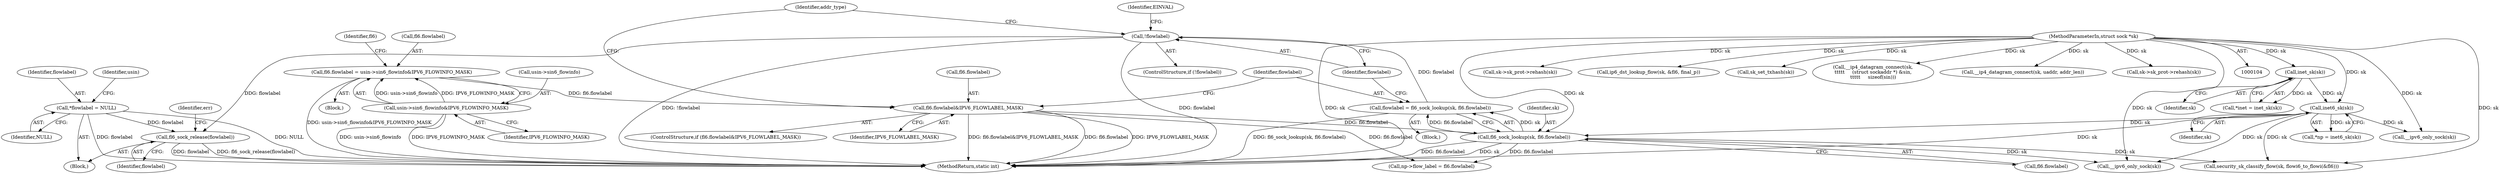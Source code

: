 digraph "0_linux_45f6fad84cc305103b28d73482b344d7f5b76f39_4@pointer" {
"1000596" [label="(Call,fl6_sock_release(flowlabel))"];
"1000208" [label="(Call,!flowlabel)"];
"1000200" [label="(Call,flowlabel = fl6_sock_lookup(sk, fl6.flowlabel))"];
"1000202" [label="(Call,fl6_sock_lookup(sk, fl6.flowlabel))"];
"1000123" [label="(Call,inet6_sk(sk))"];
"1000118" [label="(Call,inet_sk(sk))"];
"1000105" [label="(MethodParameterIn,struct sock *sk)"];
"1000194" [label="(Call,fl6.flowlabel&IPV6_FLOWLABEL_MASK)"];
"1000184" [label="(Call,fl6.flowlabel = usin->sin6_flowinfo&IPV6_FLOWINFO_MASK)"];
"1000188" [label="(Call,usin->sin6_flowinfo&IPV6_FLOWINFO_MASK)"];
"1000131" [label="(Call,*flowlabel = NULL)"];
"1000121" [label="(Call,*np = inet6_sk(sk))"];
"1000193" [label="(ControlStructure,if (fl6.flowlabel&IPV6_FLOWLABEL_MASK))"];
"1000195" [label="(Call,fl6.flowlabel)"];
"1000597" [label="(Identifier,flowlabel)"];
"1000600" [label="(MethodReturn,static int)"];
"1000208" [label="(Call,!flowlabel)"];
"1000204" [label="(Call,fl6.flowlabel)"];
"1000185" [label="(Call,fl6.flowlabel)"];
"1000584" [label="(Call,sk->sk_prot->rehash(sk))"];
"1000207" [label="(ControlStructure,if (!flowlabel))"];
"1000124" [label="(Identifier,sk)"];
"1000183" [label="(Block,)"];
"1000145" [label="(Call,__ipv6_only_sock(sk))"];
"1000201" [label="(Identifier,flowlabel)"];
"1000132" [label="(Identifier,flowlabel)"];
"1000105" [label="(MethodParameterIn,struct sock *sk)"];
"1000140" [label="(Identifier,usin)"];
"1000196" [label="(Identifier,fl6)"];
"1000202" [label="(Call,fl6_sock_lookup(sk, fl6.flowlabel))"];
"1000194" [label="(Call,fl6.flowlabel&IPV6_FLOWLABEL_MASK)"];
"1000116" [label="(Call,*inet = inet_sk(sk))"];
"1000529" [label="(Call,ip6_dst_lookup_flow(sk, &fl6, final_p))"];
"1000131" [label="(Call,*flowlabel = NULL)"];
"1000198" [label="(Identifier,IPV6_FLOWLABEL_MASK)"];
"1000593" [label="(Call,sk_set_txhash(sk))"];
"1000118" [label="(Call,inet_sk(sk))"];
"1000199" [label="(Block,)"];
"1000209" [label="(Identifier,flowlabel)"];
"1000200" [label="(Call,flowlabel = fl6_sock_lookup(sk, fl6.flowlabel))"];
"1000280" [label="(Call,__ip4_datagram_connect(sk,\n\t\t\t\t\t     (struct sockaddr *) &sin,\n\t\t\t\t\t     sizeof(sin)))"];
"1000214" [label="(Identifier,addr_type)"];
"1000212" [label="(Identifier,EINVAL)"];
"1000133" [label="(Identifier,NULL)"];
"1000188" [label="(Call,usin->sin6_flowinfo&IPV6_FLOWINFO_MASK)"];
"1000599" [label="(Identifier,err)"];
"1000501" [label="(Call,security_sk_classify_flow(sk, flowi6_to_flowi(&fl6)))"];
"1000596" [label="(Call,fl6_sock_release(flowlabel))"];
"1000119" [label="(Identifier,sk)"];
"1000184" [label="(Call,fl6.flowlabel = usin->sin6_flowinfo&IPV6_FLOWINFO_MASK)"];
"1000108" [label="(Block,)"];
"1000203" [label="(Identifier,sk)"];
"1000123" [label="(Call,inet6_sk(sk))"];
"1000152" [label="(Call,__ip4_datagram_connect(sk, uaddr, addr_len))"];
"1000347" [label="(Call,sk->sk_prot->rehash(sk))"];
"1000189" [label="(Call,usin->sin6_flowinfo)"];
"1000192" [label="(Identifier,IPV6_FLOWINFO_MASK)"];
"1000247" [label="(Call,__ipv6_only_sock(sk))"];
"1000422" [label="(Call,np->flow_label = fl6.flowlabel)"];
"1000596" -> "1000108"  [label="AST: "];
"1000596" -> "1000597"  [label="CFG: "];
"1000597" -> "1000596"  [label="AST: "];
"1000599" -> "1000596"  [label="CFG: "];
"1000596" -> "1000600"  [label="DDG: flowlabel"];
"1000596" -> "1000600"  [label="DDG: fl6_sock_release(flowlabel)"];
"1000208" -> "1000596"  [label="DDG: flowlabel"];
"1000131" -> "1000596"  [label="DDG: flowlabel"];
"1000208" -> "1000207"  [label="AST: "];
"1000208" -> "1000209"  [label="CFG: "];
"1000209" -> "1000208"  [label="AST: "];
"1000212" -> "1000208"  [label="CFG: "];
"1000214" -> "1000208"  [label="CFG: "];
"1000208" -> "1000600"  [label="DDG: flowlabel"];
"1000208" -> "1000600"  [label="DDG: !flowlabel"];
"1000200" -> "1000208"  [label="DDG: flowlabel"];
"1000200" -> "1000199"  [label="AST: "];
"1000200" -> "1000202"  [label="CFG: "];
"1000201" -> "1000200"  [label="AST: "];
"1000202" -> "1000200"  [label="AST: "];
"1000209" -> "1000200"  [label="CFG: "];
"1000200" -> "1000600"  [label="DDG: fl6_sock_lookup(sk, fl6.flowlabel)"];
"1000202" -> "1000200"  [label="DDG: sk"];
"1000202" -> "1000200"  [label="DDG: fl6.flowlabel"];
"1000202" -> "1000204"  [label="CFG: "];
"1000203" -> "1000202"  [label="AST: "];
"1000204" -> "1000202"  [label="AST: "];
"1000202" -> "1000600"  [label="DDG: sk"];
"1000202" -> "1000600"  [label="DDG: fl6.flowlabel"];
"1000123" -> "1000202"  [label="DDG: sk"];
"1000105" -> "1000202"  [label="DDG: sk"];
"1000194" -> "1000202"  [label="DDG: fl6.flowlabel"];
"1000202" -> "1000247"  [label="DDG: sk"];
"1000202" -> "1000422"  [label="DDG: fl6.flowlabel"];
"1000202" -> "1000501"  [label="DDG: sk"];
"1000123" -> "1000121"  [label="AST: "];
"1000123" -> "1000124"  [label="CFG: "];
"1000124" -> "1000123"  [label="AST: "];
"1000121" -> "1000123"  [label="CFG: "];
"1000123" -> "1000600"  [label="DDG: sk"];
"1000123" -> "1000121"  [label="DDG: sk"];
"1000118" -> "1000123"  [label="DDG: sk"];
"1000105" -> "1000123"  [label="DDG: sk"];
"1000123" -> "1000145"  [label="DDG: sk"];
"1000123" -> "1000247"  [label="DDG: sk"];
"1000123" -> "1000501"  [label="DDG: sk"];
"1000118" -> "1000116"  [label="AST: "];
"1000118" -> "1000119"  [label="CFG: "];
"1000119" -> "1000118"  [label="AST: "];
"1000116" -> "1000118"  [label="CFG: "];
"1000118" -> "1000116"  [label="DDG: sk"];
"1000105" -> "1000118"  [label="DDG: sk"];
"1000105" -> "1000104"  [label="AST: "];
"1000105" -> "1000600"  [label="DDG: sk"];
"1000105" -> "1000145"  [label="DDG: sk"];
"1000105" -> "1000152"  [label="DDG: sk"];
"1000105" -> "1000247"  [label="DDG: sk"];
"1000105" -> "1000280"  [label="DDG: sk"];
"1000105" -> "1000347"  [label="DDG: sk"];
"1000105" -> "1000501"  [label="DDG: sk"];
"1000105" -> "1000529"  [label="DDG: sk"];
"1000105" -> "1000584"  [label="DDG: sk"];
"1000105" -> "1000593"  [label="DDG: sk"];
"1000194" -> "1000193"  [label="AST: "];
"1000194" -> "1000198"  [label="CFG: "];
"1000195" -> "1000194"  [label="AST: "];
"1000198" -> "1000194"  [label="AST: "];
"1000201" -> "1000194"  [label="CFG: "];
"1000214" -> "1000194"  [label="CFG: "];
"1000194" -> "1000600"  [label="DDG: fl6.flowlabel&IPV6_FLOWLABEL_MASK"];
"1000194" -> "1000600"  [label="DDG: fl6.flowlabel"];
"1000194" -> "1000600"  [label="DDG: IPV6_FLOWLABEL_MASK"];
"1000184" -> "1000194"  [label="DDG: fl6.flowlabel"];
"1000194" -> "1000422"  [label="DDG: fl6.flowlabel"];
"1000184" -> "1000183"  [label="AST: "];
"1000184" -> "1000188"  [label="CFG: "];
"1000185" -> "1000184"  [label="AST: "];
"1000188" -> "1000184"  [label="AST: "];
"1000196" -> "1000184"  [label="CFG: "];
"1000184" -> "1000600"  [label="DDG: usin->sin6_flowinfo&IPV6_FLOWINFO_MASK"];
"1000188" -> "1000184"  [label="DDG: usin->sin6_flowinfo"];
"1000188" -> "1000184"  [label="DDG: IPV6_FLOWINFO_MASK"];
"1000188" -> "1000192"  [label="CFG: "];
"1000189" -> "1000188"  [label="AST: "];
"1000192" -> "1000188"  [label="AST: "];
"1000188" -> "1000600"  [label="DDG: usin->sin6_flowinfo"];
"1000188" -> "1000600"  [label="DDG: IPV6_FLOWINFO_MASK"];
"1000131" -> "1000108"  [label="AST: "];
"1000131" -> "1000133"  [label="CFG: "];
"1000132" -> "1000131"  [label="AST: "];
"1000133" -> "1000131"  [label="AST: "];
"1000140" -> "1000131"  [label="CFG: "];
"1000131" -> "1000600"  [label="DDG: flowlabel"];
"1000131" -> "1000600"  [label="DDG: NULL"];
}
